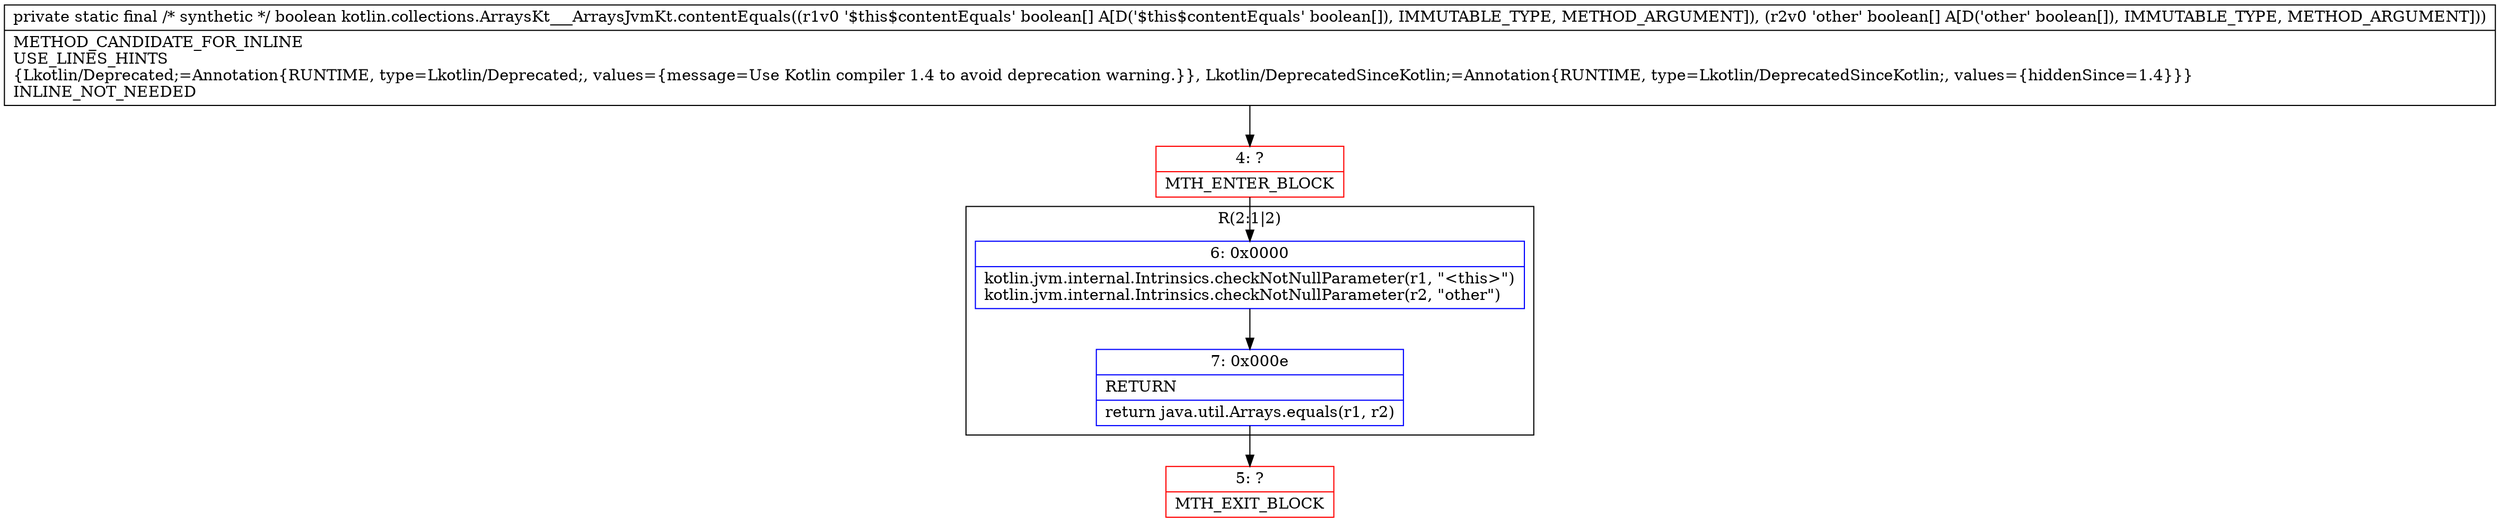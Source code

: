 digraph "CFG forkotlin.collections.ArraysKt___ArraysJvmKt.contentEquals([Z[Z)Z" {
subgraph cluster_Region_1219669162 {
label = "R(2:1|2)";
node [shape=record,color=blue];
Node_6 [shape=record,label="{6\:\ 0x0000|kotlin.jvm.internal.Intrinsics.checkNotNullParameter(r1, \"\<this\>\")\lkotlin.jvm.internal.Intrinsics.checkNotNullParameter(r2, \"other\")\l}"];
Node_7 [shape=record,label="{7\:\ 0x000e|RETURN\l|return java.util.Arrays.equals(r1, r2)\l}"];
}
Node_4 [shape=record,color=red,label="{4\:\ ?|MTH_ENTER_BLOCK\l}"];
Node_5 [shape=record,color=red,label="{5\:\ ?|MTH_EXIT_BLOCK\l}"];
MethodNode[shape=record,label="{private static final \/* synthetic *\/ boolean kotlin.collections.ArraysKt___ArraysJvmKt.contentEquals((r1v0 '$this$contentEquals' boolean[] A[D('$this$contentEquals' boolean[]), IMMUTABLE_TYPE, METHOD_ARGUMENT]), (r2v0 'other' boolean[] A[D('other' boolean[]), IMMUTABLE_TYPE, METHOD_ARGUMENT]))  | METHOD_CANDIDATE_FOR_INLINE\lUSE_LINES_HINTS\l\{Lkotlin\/Deprecated;=Annotation\{RUNTIME, type=Lkotlin\/Deprecated;, values=\{message=Use Kotlin compiler 1.4 to avoid deprecation warning.\}\}, Lkotlin\/DeprecatedSinceKotlin;=Annotation\{RUNTIME, type=Lkotlin\/DeprecatedSinceKotlin;, values=\{hiddenSince=1.4\}\}\}\lINLINE_NOT_NEEDED\l}"];
MethodNode -> Node_4;Node_6 -> Node_7;
Node_7 -> Node_5;
Node_4 -> Node_6;
}

